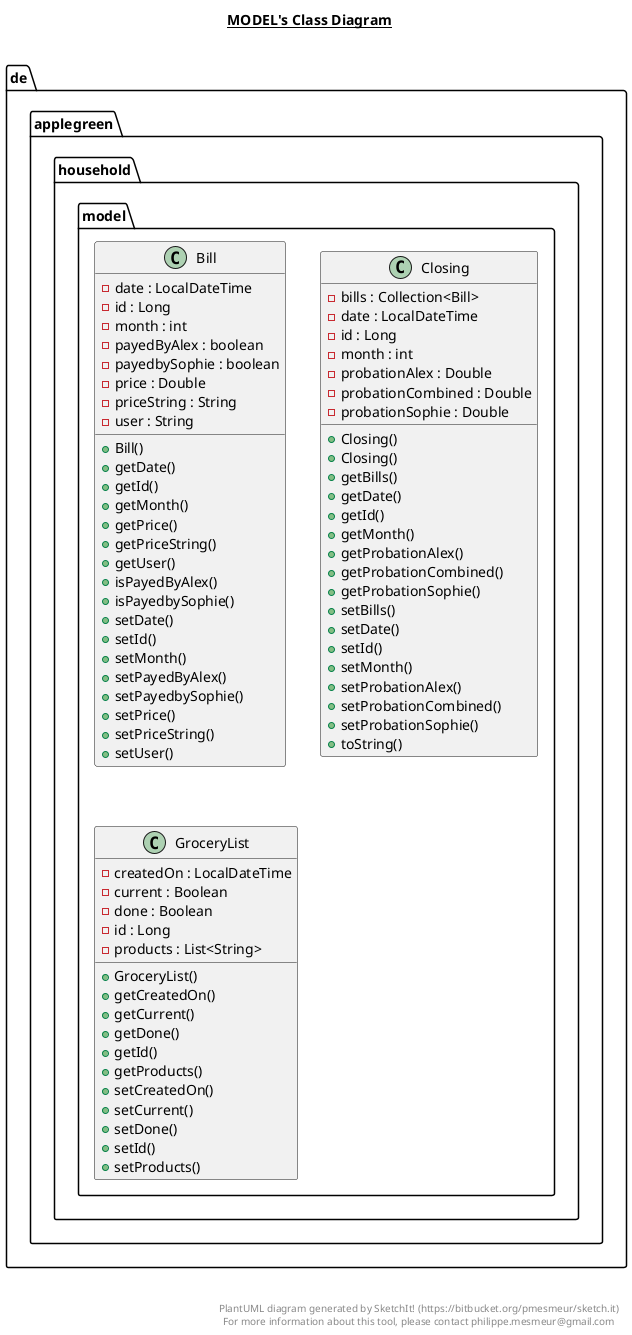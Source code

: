 @startuml

title __MODEL's Class Diagram__\n

  namespace de.applegreen.household.model {
    class de.applegreen.household.model.Bill {
        - date : LocalDateTime
        - id : Long
        - month : int
        - payedByAlex : boolean
        - payedbySophie : boolean
        - price : Double
        - priceString : String
        - user : String
        + Bill()
        + getDate()
        + getId()
        + getMonth()
        + getPrice()
        + getPriceString()
        + getUser()
        + isPayedByAlex()
        + isPayedbySophie()
        + setDate()
        + setId()
        + setMonth()
        + setPayedByAlex()
        + setPayedbySophie()
        + setPrice()
        + setPriceString()
        + setUser()
    }
  }
  

  namespace de.applegreen.household.model {
    class de.applegreen.household.model.Closing {
        - bills : Collection<Bill>
        - date : LocalDateTime
        - id : Long
        - month : int
        - probationAlex : Double
        - probationCombined : Double
        - probationSophie : Double
        + Closing()
        + Closing()
        + getBills()
        + getDate()
        + getId()
        + getMonth()
        + getProbationAlex()
        + getProbationCombined()
        + getProbationSophie()
        + setBills()
        + setDate()
        + setId()
        + setMonth()
        + setProbationAlex()
        + setProbationCombined()
        + setProbationSophie()
        + toString()
    }
  }
  

  namespace de.applegreen.household.model {
    class de.applegreen.household.model.GroceryList {
        - createdOn : LocalDateTime
        - current : Boolean
        - done : Boolean
        - id : Long
        - products : List<String>
        + GroceryList()
        + getCreatedOn()
        + getCurrent()
        + getDone()
        + getId()
        + getProducts()
        + setCreatedOn()
        + setCurrent()
        + setDone()
        + setId()
        + setProducts()
    }
  }
  



right footer


PlantUML diagram generated by SketchIt! (https://bitbucket.org/pmesmeur/sketch.it)
For more information about this tool, please contact philippe.mesmeur@gmail.com
endfooter

@enduml
